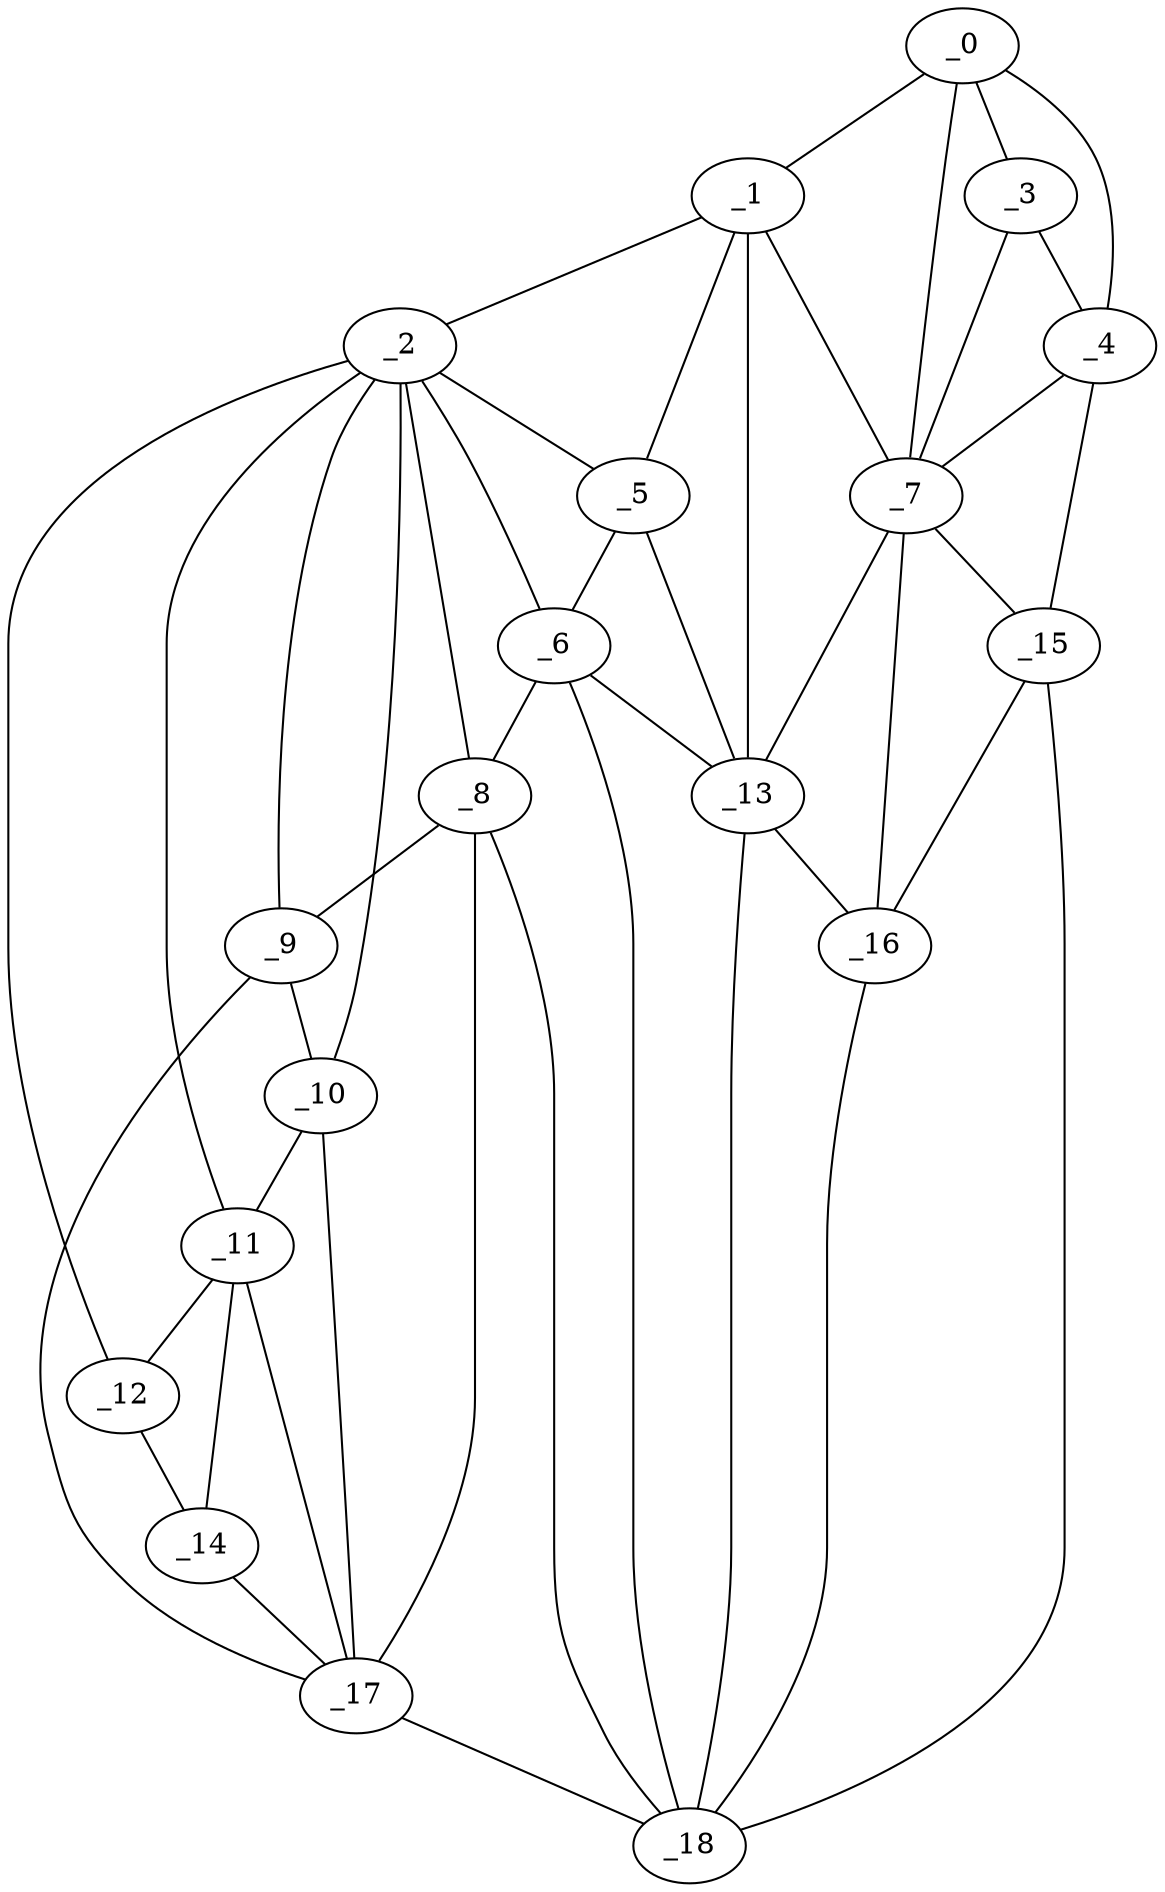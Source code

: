 graph "obj64__225.gxl" {
	_0	 [x=34,
		y=31];
	_1	 [x=36,
		y=60];
	_0 -- _1	 [valence=1];
	_3	 [x=42,
		y=25];
	_0 -- _3	 [valence=1];
	_4	 [x=46,
		y=7];
	_0 -- _4	 [valence=1];
	_7	 [x=56,
		y=31];
	_0 -- _7	 [valence=2];
	_2	 [x=38,
		y=76];
	_1 -- _2	 [valence=1];
	_5	 [x=53,
		y=70];
	_1 -- _5	 [valence=2];
	_1 -- _7	 [valence=2];
	_13	 [x=69,
		y=40];
	_1 -- _13	 [valence=2];
	_2 -- _5	 [valence=1];
	_6	 [x=54,
		y=76];
	_2 -- _6	 [valence=2];
	_8	 [x=56,
		y=83];
	_2 -- _8	 [valence=2];
	_9	 [x=56,
		y=90];
	_2 -- _9	 [valence=2];
	_10	 [x=56,
		y=94];
	_2 -- _10	 [valence=2];
	_11	 [x=56,
		y=104];
	_2 -- _11	 [valence=2];
	_12	 [x=56,
		y=115];
	_2 -- _12	 [valence=1];
	_3 -- _4	 [valence=2];
	_3 -- _7	 [valence=2];
	_4 -- _7	 [valence=2];
	_15	 [x=84,
		y=7];
	_4 -- _15	 [valence=1];
	_5 -- _6	 [valence=2];
	_5 -- _13	 [valence=1];
	_6 -- _8	 [valence=1];
	_6 -- _13	 [valence=2];
	_18	 [x=96,
		y=35];
	_6 -- _18	 [valence=2];
	_7 -- _13	 [valence=1];
	_7 -- _15	 [valence=2];
	_16	 [x=87,
		y=25];
	_7 -- _16	 [valence=2];
	_8 -- _9	 [valence=2];
	_17	 [x=94,
		y=117];
	_8 -- _17	 [valence=2];
	_8 -- _18	 [valence=2];
	_9 -- _10	 [valence=2];
	_9 -- _17	 [valence=2];
	_10 -- _11	 [valence=2];
	_10 -- _17	 [valence=2];
	_11 -- _12	 [valence=2];
	_14	 [x=71,
		y=125];
	_11 -- _14	 [valence=2];
	_11 -- _17	 [valence=1];
	_12 -- _14	 [valence=1];
	_13 -- _16	 [valence=2];
	_13 -- _18	 [valence=2];
	_14 -- _17	 [valence=1];
	_15 -- _16	 [valence=2];
	_15 -- _18	 [valence=1];
	_16 -- _18	 [valence=2];
	_17 -- _18	 [valence=1];
}
